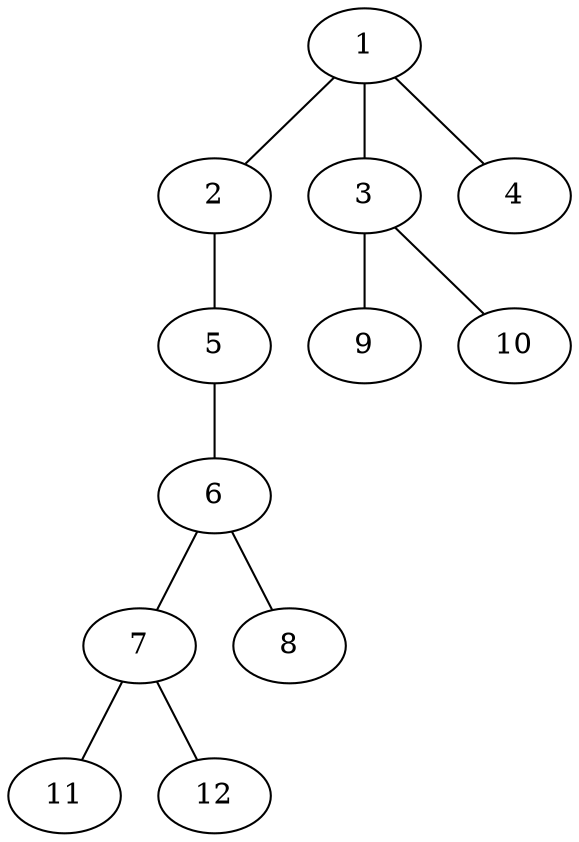 graph molecule_2950 {
	1	 [chem=C];
	2	 [chem=N];
	1 -- 2	 [valence=1];
	3	 [chem=N];
	1 -- 3	 [valence=1];
	4	 [chem=O];
	1 -- 4	 [valence=2];
	5	 [chem=N];
	2 -- 5	 [valence=2];
	9	 [chem=H];
	3 -- 9	 [valence=1];
	10	 [chem=H];
	3 -- 10	 [valence=1];
	6	 [chem=C];
	5 -- 6	 [valence=1];
	7	 [chem=N];
	6 -- 7	 [valence=1];
	8	 [chem=O];
	6 -- 8	 [valence=2];
	11	 [chem=H];
	7 -- 11	 [valence=1];
	12	 [chem=H];
	7 -- 12	 [valence=1];
}
